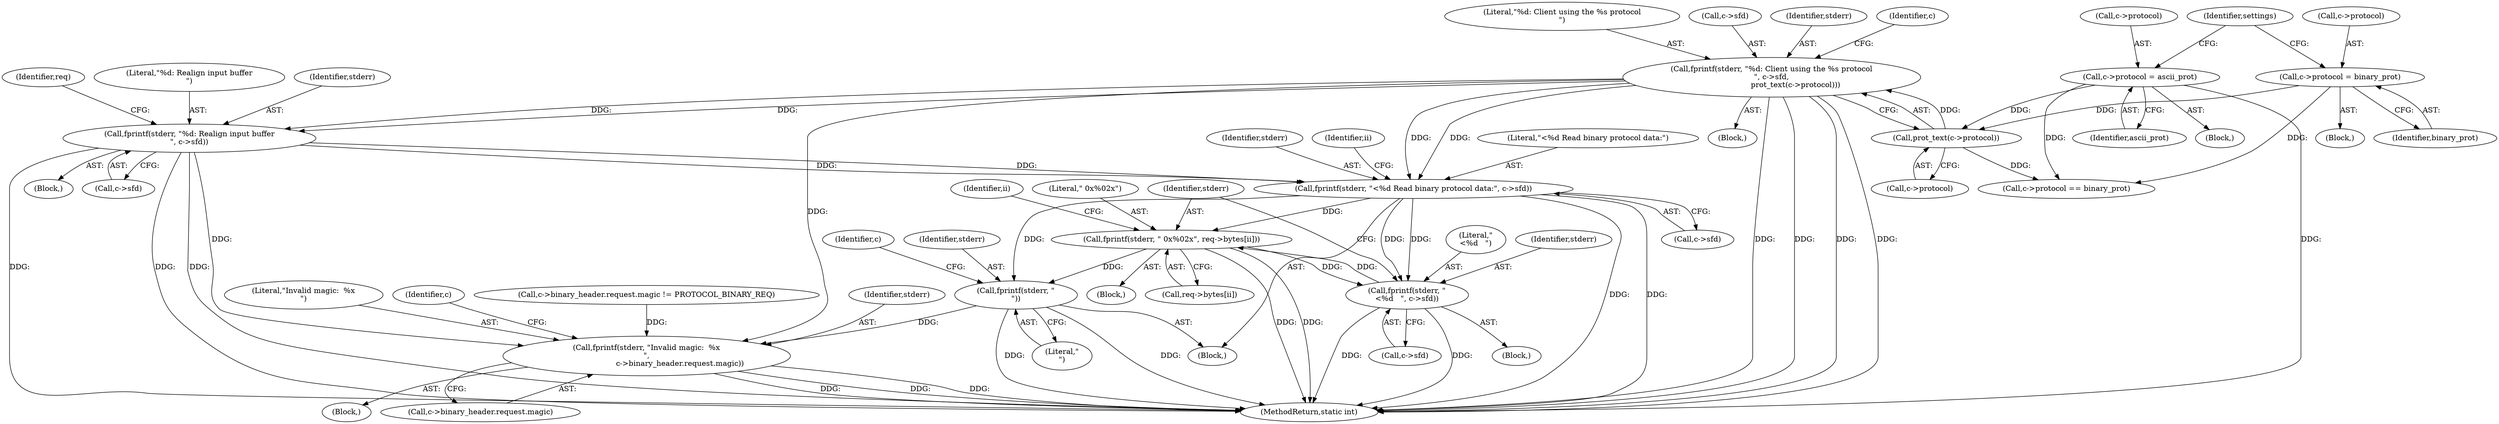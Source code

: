 digraph "0_memcached_d9cd01ede97f4145af9781d448c62a3318952719@API" {
"1000305" [label="(Call,fprintf(stderr, \"\n\"))"];
"1000297" [label="(Call,fprintf(stderr, \" 0x%02x\", req->bytes[ii]))"];
"1000291" [label="(Call,fprintf(stderr, \"\n<%d   \", c->sfd))"];
"1000265" [label="(Call,fprintf(stderr, \"<%d Read binary protocol data:\", c->sfd))"];
"1000177" [label="(Call,fprintf(stderr, \"%d: Client using the %s protocol\n\", c->sfd,\n                    prot_text(c->protocol)))"];
"1000183" [label="(Call,prot_text(c->protocol))"];
"1000158" [label="(Call,c->protocol = binary_prot)"];
"1000165" [label="(Call,c->protocol = ascii_prot)"];
"1000243" [label="(Call,fprintf(stderr, \"%d: Realign input buffer\n\", c->sfd))"];
"1000372" [label="(Call,fprintf(stderr, \"Invalid magic:  %x\n\",\n                            c->binary_header.request.magic))"];
"1000307" [label="(Literal,\"\n\")"];
"1000268" [label="(Call,c->sfd)"];
"1000265" [label="(Call,fprintf(stderr, \"<%d Read binary protocol data:\", c->sfd))"];
"1000184" [label="(Call,c->protocol)"];
"1000283" [label="(Block,)"];
"1000244" [label="(Identifier,stderr)"];
"1000267" [label="(Literal,\"<%d Read binary protocol data:\")"];
"1000291" [label="(Call,fprintf(stderr, \"\n<%d   \", c->sfd))"];
"1000243" [label="(Call,fprintf(stderr, \"%d: Realign input buffer\n\", c->sfd))"];
"1000179" [label="(Literal,\"%d: Client using the %s protocol\n\")"];
"1000299" [label="(Literal,\" 0x%02x\")"];
"1000157" [label="(Block,)"];
"1000242" [label="(Block,)"];
"1000298" [label="(Identifier,stderr)"];
"1000251" [label="(Identifier,req)"];
"1000297" [label="(Call,fprintf(stderr, \" 0x%02x\", req->bytes[ii]))"];
"1000371" [label="(Block,)"];
"1000180" [label="(Call,c->sfd)"];
"1000266" [label="(Identifier,stderr)"];
"1000166" [label="(Call,c->protocol)"];
"1000188" [label="(Call,c->protocol == binary_prot)"];
"1000375" [label="(Call,c->binary_header.request.magic)"];
"1000293" [label="(Literal,\"\n<%d   \")"];
"1000603" [label="(MethodReturn,static int)"];
"1000178" [label="(Identifier,stderr)"];
"1000300" [label="(Call,req->bytes[ii])"];
"1000173" [label="(Identifier,settings)"];
"1000190" [label="(Identifier,c)"];
"1000176" [label="(Block,)"];
"1000263" [label="(Block,)"];
"1000306" [label="(Identifier,stderr)"];
"1000383" [label="(Identifier,c)"];
"1000159" [label="(Call,c->protocol)"];
"1000282" [label="(Identifier,ii)"];
"1000294" [label="(Call,c->sfd)"];
"1000165" [label="(Call,c->protocol = ascii_prot)"];
"1000246" [label="(Call,c->sfd)"];
"1000310" [label="(Identifier,c)"];
"1000183" [label="(Call,prot_text(c->protocol))"];
"1000158" [label="(Call,c->protocol = binary_prot)"];
"1000273" [label="(Identifier,ii)"];
"1000372" [label="(Call,fprintf(stderr, \"Invalid magic:  %x\n\",\n                            c->binary_header.request.magic))"];
"1000177" [label="(Call,fprintf(stderr, \"%d: Client using the %s protocol\n\", c->sfd,\n                    prot_text(c->protocol)))"];
"1000245" [label="(Literal,\"%d: Realign input buffer\n\")"];
"1000357" [label="(Call,c->binary_header.request.magic != PROTOCOL_BINARY_REQ)"];
"1000169" [label="(Identifier,ascii_prot)"];
"1000164" [label="(Block,)"];
"1000162" [label="(Identifier,binary_prot)"];
"1000373" [label="(Identifier,stderr)"];
"1000374" [label="(Literal,\"Invalid magic:  %x\n\")"];
"1000305" [label="(Call,fprintf(stderr, \"\n\"))"];
"1000292" [label="(Identifier,stderr)"];
"1000290" [label="(Block,)"];
"1000305" -> "1000263"  [label="AST: "];
"1000305" -> "1000307"  [label="CFG: "];
"1000306" -> "1000305"  [label="AST: "];
"1000307" -> "1000305"  [label="AST: "];
"1000310" -> "1000305"  [label="CFG: "];
"1000305" -> "1000603"  [label="DDG: "];
"1000305" -> "1000603"  [label="DDG: "];
"1000297" -> "1000305"  [label="DDG: "];
"1000265" -> "1000305"  [label="DDG: "];
"1000305" -> "1000372"  [label="DDG: "];
"1000297" -> "1000283"  [label="AST: "];
"1000297" -> "1000300"  [label="CFG: "];
"1000298" -> "1000297"  [label="AST: "];
"1000299" -> "1000297"  [label="AST: "];
"1000300" -> "1000297"  [label="AST: "];
"1000282" -> "1000297"  [label="CFG: "];
"1000297" -> "1000603"  [label="DDG: "];
"1000297" -> "1000603"  [label="DDG: "];
"1000297" -> "1000291"  [label="DDG: "];
"1000291" -> "1000297"  [label="DDG: "];
"1000265" -> "1000297"  [label="DDG: "];
"1000291" -> "1000290"  [label="AST: "];
"1000291" -> "1000294"  [label="CFG: "];
"1000292" -> "1000291"  [label="AST: "];
"1000293" -> "1000291"  [label="AST: "];
"1000294" -> "1000291"  [label="AST: "];
"1000298" -> "1000291"  [label="CFG: "];
"1000291" -> "1000603"  [label="DDG: "];
"1000291" -> "1000603"  [label="DDG: "];
"1000265" -> "1000291"  [label="DDG: "];
"1000265" -> "1000291"  [label="DDG: "];
"1000265" -> "1000263"  [label="AST: "];
"1000265" -> "1000268"  [label="CFG: "];
"1000266" -> "1000265"  [label="AST: "];
"1000267" -> "1000265"  [label="AST: "];
"1000268" -> "1000265"  [label="AST: "];
"1000273" -> "1000265"  [label="CFG: "];
"1000265" -> "1000603"  [label="DDG: "];
"1000265" -> "1000603"  [label="DDG: "];
"1000177" -> "1000265"  [label="DDG: "];
"1000177" -> "1000265"  [label="DDG: "];
"1000243" -> "1000265"  [label="DDG: "];
"1000243" -> "1000265"  [label="DDG: "];
"1000177" -> "1000176"  [label="AST: "];
"1000177" -> "1000183"  [label="CFG: "];
"1000178" -> "1000177"  [label="AST: "];
"1000179" -> "1000177"  [label="AST: "];
"1000180" -> "1000177"  [label="AST: "];
"1000183" -> "1000177"  [label="AST: "];
"1000190" -> "1000177"  [label="CFG: "];
"1000177" -> "1000603"  [label="DDG: "];
"1000177" -> "1000603"  [label="DDG: "];
"1000177" -> "1000603"  [label="DDG: "];
"1000177" -> "1000603"  [label="DDG: "];
"1000183" -> "1000177"  [label="DDG: "];
"1000177" -> "1000243"  [label="DDG: "];
"1000177" -> "1000243"  [label="DDG: "];
"1000177" -> "1000372"  [label="DDG: "];
"1000183" -> "1000184"  [label="CFG: "];
"1000184" -> "1000183"  [label="AST: "];
"1000158" -> "1000183"  [label="DDG: "];
"1000165" -> "1000183"  [label="DDG: "];
"1000183" -> "1000188"  [label="DDG: "];
"1000158" -> "1000157"  [label="AST: "];
"1000158" -> "1000162"  [label="CFG: "];
"1000159" -> "1000158"  [label="AST: "];
"1000162" -> "1000158"  [label="AST: "];
"1000173" -> "1000158"  [label="CFG: "];
"1000158" -> "1000188"  [label="DDG: "];
"1000165" -> "1000164"  [label="AST: "];
"1000165" -> "1000169"  [label="CFG: "];
"1000166" -> "1000165"  [label="AST: "];
"1000169" -> "1000165"  [label="AST: "];
"1000173" -> "1000165"  [label="CFG: "];
"1000165" -> "1000603"  [label="DDG: "];
"1000165" -> "1000188"  [label="DDG: "];
"1000243" -> "1000242"  [label="AST: "];
"1000243" -> "1000246"  [label="CFG: "];
"1000244" -> "1000243"  [label="AST: "];
"1000245" -> "1000243"  [label="AST: "];
"1000246" -> "1000243"  [label="AST: "];
"1000251" -> "1000243"  [label="CFG: "];
"1000243" -> "1000603"  [label="DDG: "];
"1000243" -> "1000603"  [label="DDG: "];
"1000243" -> "1000603"  [label="DDG: "];
"1000243" -> "1000372"  [label="DDG: "];
"1000372" -> "1000371"  [label="AST: "];
"1000372" -> "1000375"  [label="CFG: "];
"1000373" -> "1000372"  [label="AST: "];
"1000374" -> "1000372"  [label="AST: "];
"1000375" -> "1000372"  [label="AST: "];
"1000383" -> "1000372"  [label="CFG: "];
"1000372" -> "1000603"  [label="DDG: "];
"1000372" -> "1000603"  [label="DDG: "];
"1000372" -> "1000603"  [label="DDG: "];
"1000357" -> "1000372"  [label="DDG: "];
}
